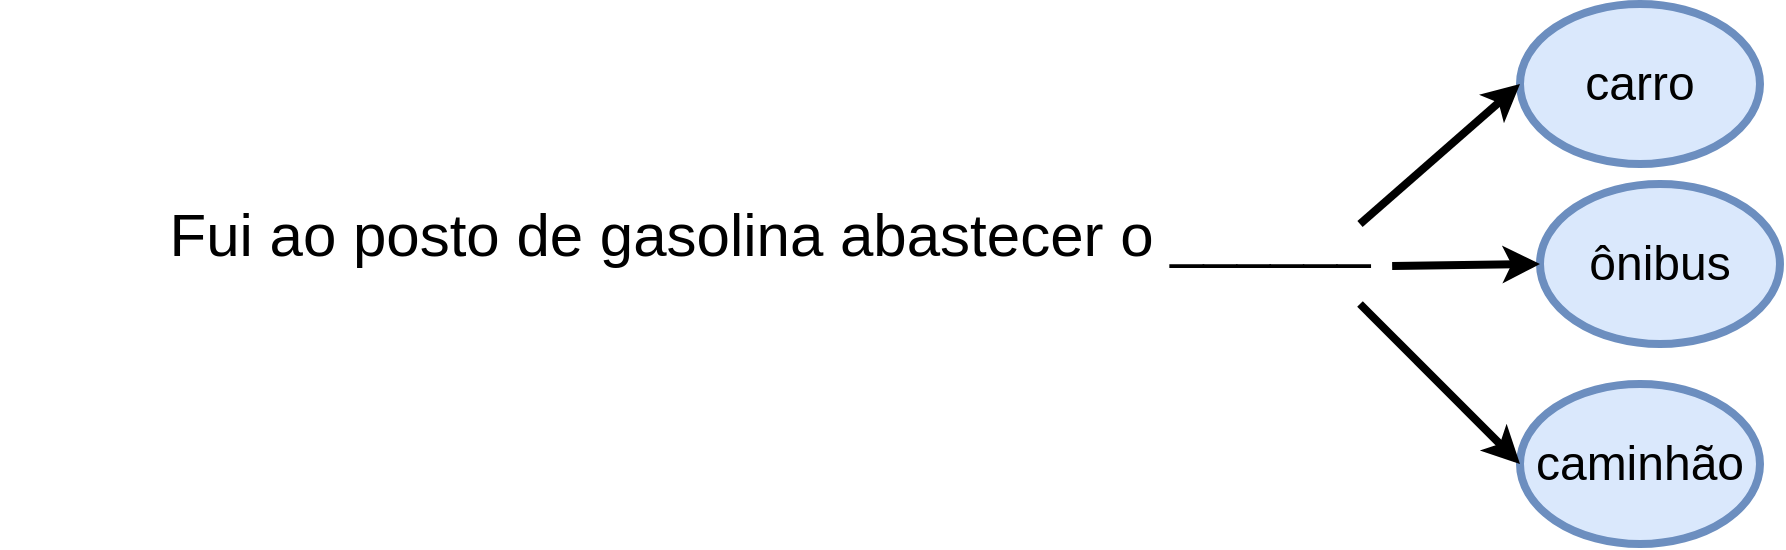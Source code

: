 <mxfile version="24.2.0" type="github">
  <diagram id="C5RBs43oDa-KdzZeNtuy" name="Page-1">
    <mxGraphModel dx="1362" dy="793" grid="1" gridSize="10" guides="1" tooltips="1" connect="1" arrows="1" fold="1" page="1" pageScale="1" pageWidth="827" pageHeight="1169" math="0" shadow="0">
      <root>
        <mxCell id="WIyWlLk6GJQsqaUBKTNV-0" />
        <mxCell id="WIyWlLk6GJQsqaUBKTNV-1" parent="WIyWlLk6GJQsqaUBKTNV-0" />
        <mxCell id="DGQBOAhEqXlicZdL42rk-0" value="Fui ao posto de gasolina abastecer o ______" style="text;html=1;align=center;verticalAlign=middle;whiteSpace=wrap;rounded=0;strokeWidth=4;fontSize=30;" vertex="1" parent="WIyWlLk6GJQsqaUBKTNV-1">
          <mxGeometry y="140" width="770" height="30" as="geometry" />
        </mxCell>
        <mxCell id="DGQBOAhEqXlicZdL42rk-1" value="&lt;font style=&quot;font-size: 24px;&quot;&gt;carro&lt;/font&gt;" style="ellipse;whiteSpace=wrap;html=1;fillColor=#dae8fc;strokeColor=#6c8ebf;strokeWidth=4;fontSize=24;" vertex="1" parent="WIyWlLk6GJQsqaUBKTNV-1">
          <mxGeometry x="760" y="40" width="120" height="80" as="geometry" />
        </mxCell>
        <mxCell id="DGQBOAhEqXlicZdL42rk-2" value="&lt;font style=&quot;font-size: 24px;&quot;&gt;ônibus&lt;/font&gt;" style="ellipse;whiteSpace=wrap;html=1;fillColor=#dae8fc;strokeColor=#6c8ebf;strokeWidth=4;fontSize=24;" vertex="1" parent="WIyWlLk6GJQsqaUBKTNV-1">
          <mxGeometry x="770" y="130" width="120" height="80" as="geometry" />
        </mxCell>
        <mxCell id="DGQBOAhEqXlicZdL42rk-3" value="caminhão" style="ellipse;whiteSpace=wrap;html=1;fillColor=#dae8fc;strokeColor=#6c8ebf;strokeWidth=4;fontSize=24;" vertex="1" parent="WIyWlLk6GJQsqaUBKTNV-1">
          <mxGeometry x="760" y="230" width="120" height="80" as="geometry" />
        </mxCell>
        <mxCell id="DGQBOAhEqXlicZdL42rk-4" value="" style="endArrow=classic;html=1;rounded=0;entryX=0;entryY=0.5;entryDx=0;entryDy=0;strokeWidth=4;fillColor=#e1d5e7;strokeColor=#000000;" edge="1" parent="WIyWlLk6GJQsqaUBKTNV-1" target="DGQBOAhEqXlicZdL42rk-1">
          <mxGeometry width="50" height="50" relative="1" as="geometry">
            <mxPoint x="680" y="150" as="sourcePoint" />
            <mxPoint x="730" y="100" as="targetPoint" />
          </mxGeometry>
        </mxCell>
        <mxCell id="DGQBOAhEqXlicZdL42rk-6" value="" style="endArrow=classic;html=1;rounded=0;entryX=0;entryY=0.5;entryDx=0;entryDy=0;exitX=0.904;exitY=1.033;exitDx=0;exitDy=0;exitPerimeter=0;strokeWidth=4;fillColor=#e1d5e7;strokeColor=#000000;" edge="1" parent="WIyWlLk6GJQsqaUBKTNV-1" source="DGQBOAhEqXlicZdL42rk-0" target="DGQBOAhEqXlicZdL42rk-2">
          <mxGeometry width="50" height="50" relative="1" as="geometry">
            <mxPoint x="690" y="160" as="sourcePoint" />
            <mxPoint x="770" y="90" as="targetPoint" />
          </mxGeometry>
        </mxCell>
        <mxCell id="DGQBOAhEqXlicZdL42rk-7" value="" style="endArrow=classic;html=1;rounded=0;entryX=0;entryY=0.5;entryDx=0;entryDy=0;strokeWidth=4;fillColor=#e1d5e7;strokeColor=#000000;" edge="1" parent="WIyWlLk6GJQsqaUBKTNV-1" target="DGQBOAhEqXlicZdL42rk-3">
          <mxGeometry width="50" height="50" relative="1" as="geometry">
            <mxPoint x="680" y="190" as="sourcePoint" />
            <mxPoint x="770" y="90" as="targetPoint" />
          </mxGeometry>
        </mxCell>
      </root>
    </mxGraphModel>
  </diagram>
</mxfile>
